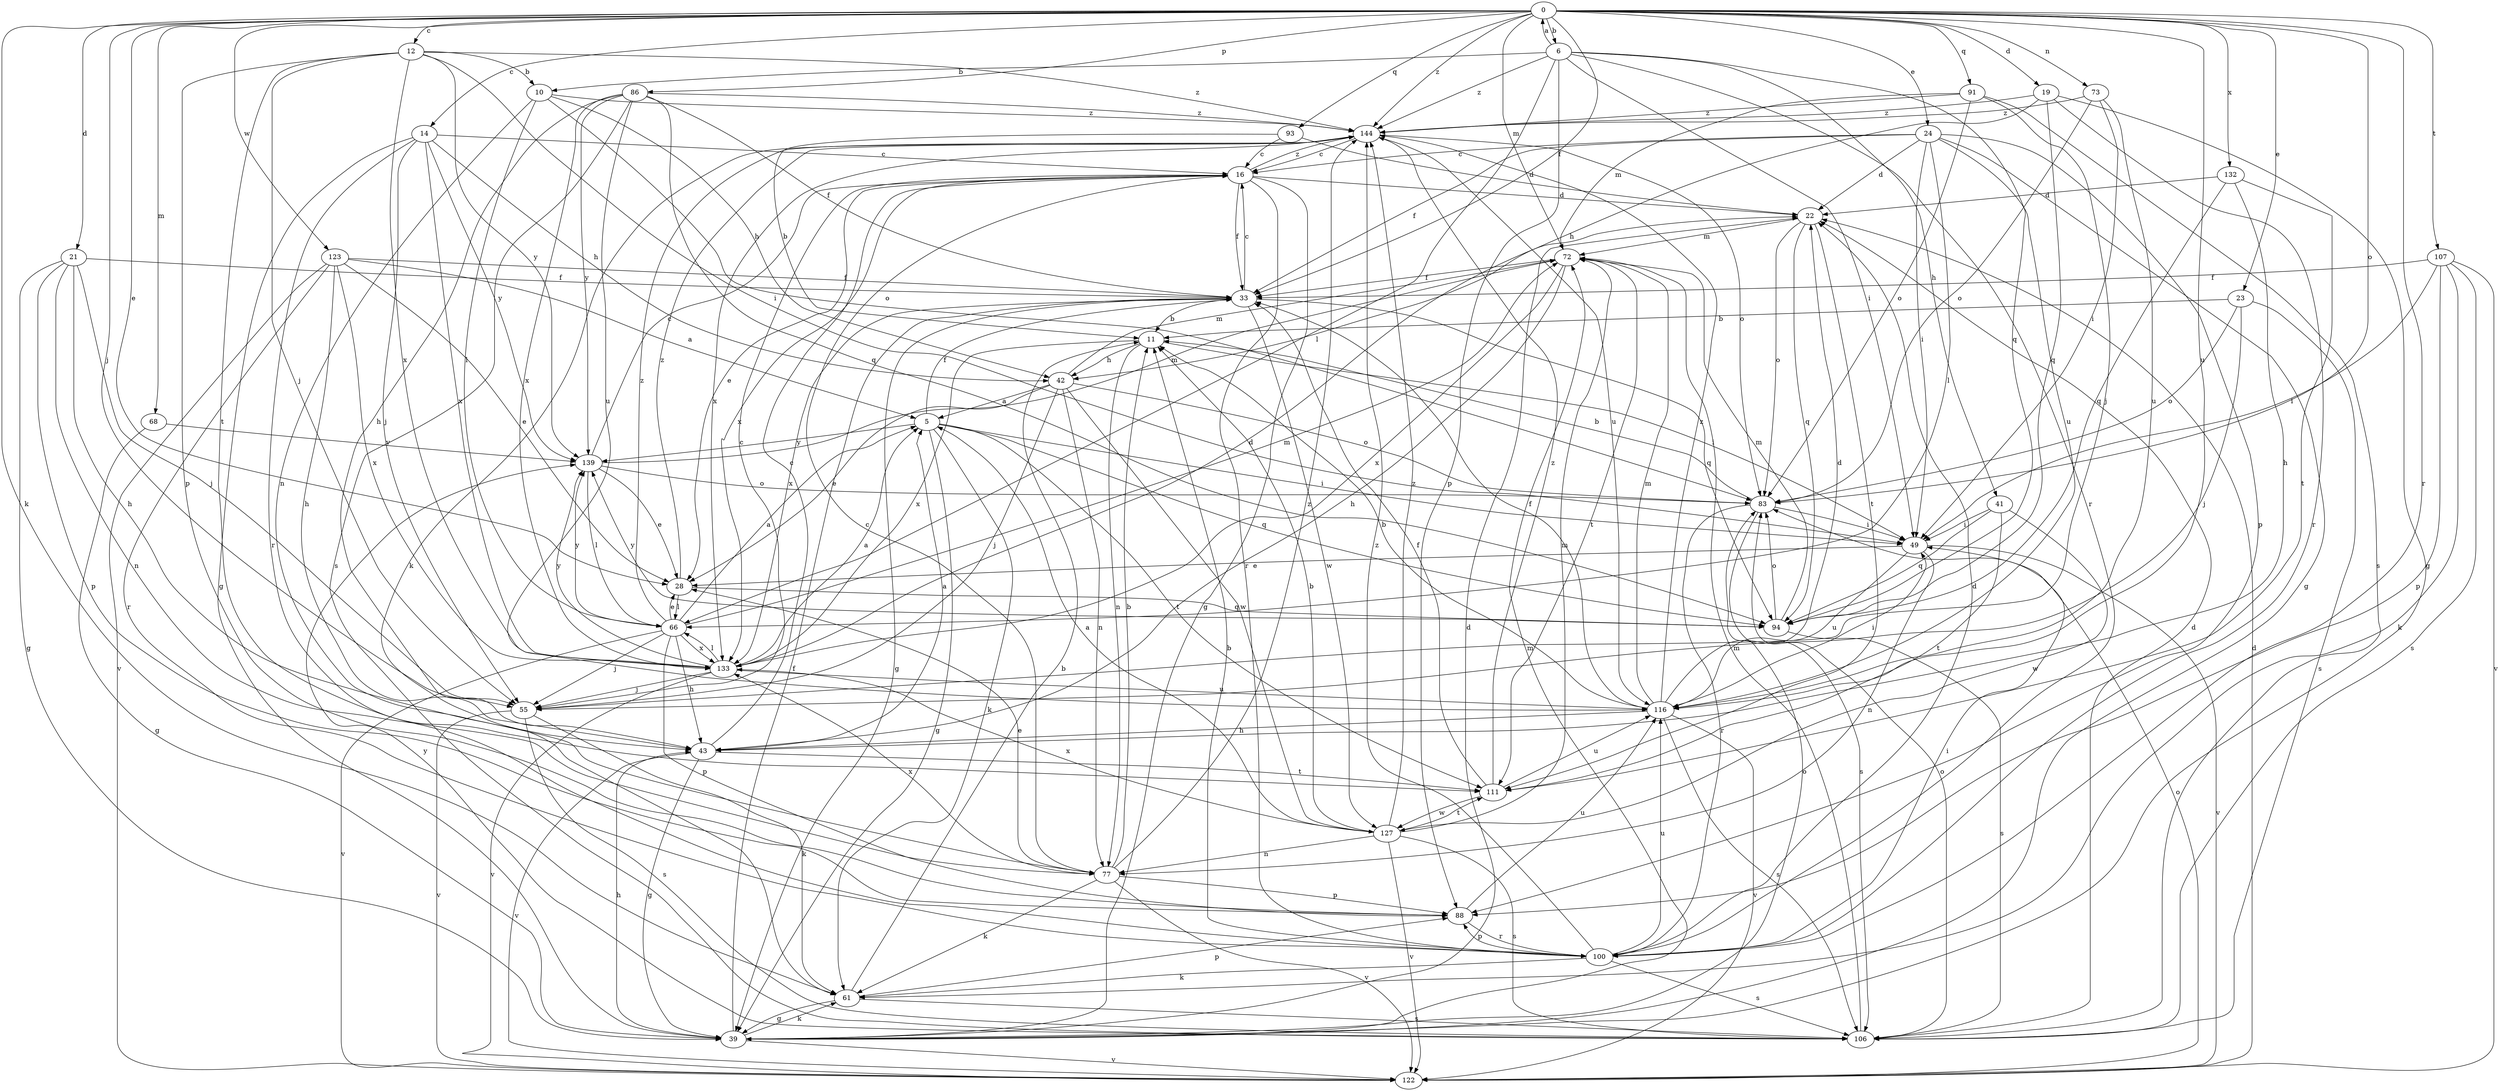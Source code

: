 strict digraph  {
0;
5;
6;
10;
11;
12;
14;
16;
19;
21;
22;
23;
24;
28;
33;
39;
41;
42;
43;
49;
55;
61;
66;
68;
72;
73;
77;
83;
86;
88;
91;
93;
94;
100;
106;
107;
111;
116;
122;
123;
127;
132;
133;
139;
144;
0 -> 6  [label=b];
0 -> 12  [label=c];
0 -> 14  [label=c];
0 -> 19  [label=d];
0 -> 21  [label=d];
0 -> 23  [label=e];
0 -> 24  [label=e];
0 -> 28  [label=e];
0 -> 33  [label=f];
0 -> 55  [label=j];
0 -> 61  [label=k];
0 -> 68  [label=m];
0 -> 72  [label=m];
0 -> 73  [label=n];
0 -> 83  [label=o];
0 -> 86  [label=p];
0 -> 91  [label=q];
0 -> 93  [label=q];
0 -> 100  [label=r];
0 -> 107  [label=t];
0 -> 116  [label=u];
0 -> 123  [label=w];
0 -> 132  [label=x];
0 -> 144  [label=z];
5 -> 33  [label=f];
5 -> 39  [label=g];
5 -> 49  [label=i];
5 -> 61  [label=k];
5 -> 94  [label=q];
5 -> 111  [label=t];
5 -> 139  [label=y];
6 -> 0  [label=a];
6 -> 10  [label=b];
6 -> 41  [label=h];
6 -> 49  [label=i];
6 -> 66  [label=l];
6 -> 88  [label=p];
6 -> 94  [label=q];
6 -> 100  [label=r];
6 -> 144  [label=z];
10 -> 42  [label=h];
10 -> 66  [label=l];
10 -> 77  [label=n];
10 -> 83  [label=o];
10 -> 144  [label=z];
11 -> 42  [label=h];
11 -> 49  [label=i];
11 -> 77  [label=n];
11 -> 133  [label=x];
12 -> 10  [label=b];
12 -> 49  [label=i];
12 -> 55  [label=j];
12 -> 88  [label=p];
12 -> 111  [label=t];
12 -> 133  [label=x];
12 -> 139  [label=y];
12 -> 144  [label=z];
14 -> 16  [label=c];
14 -> 39  [label=g];
14 -> 42  [label=h];
14 -> 55  [label=j];
14 -> 100  [label=r];
14 -> 133  [label=x];
14 -> 139  [label=y];
16 -> 22  [label=d];
16 -> 28  [label=e];
16 -> 33  [label=f];
16 -> 39  [label=g];
16 -> 100  [label=r];
16 -> 133  [label=x];
16 -> 144  [label=z];
19 -> 39  [label=g];
19 -> 42  [label=h];
19 -> 94  [label=q];
19 -> 100  [label=r];
19 -> 144  [label=z];
21 -> 33  [label=f];
21 -> 39  [label=g];
21 -> 43  [label=h];
21 -> 55  [label=j];
21 -> 77  [label=n];
21 -> 88  [label=p];
22 -> 72  [label=m];
22 -> 83  [label=o];
22 -> 94  [label=q];
22 -> 111  [label=t];
23 -> 11  [label=b];
23 -> 55  [label=j];
23 -> 83  [label=o];
23 -> 106  [label=s];
24 -> 16  [label=c];
24 -> 22  [label=d];
24 -> 33  [label=f];
24 -> 39  [label=g];
24 -> 49  [label=i];
24 -> 66  [label=l];
24 -> 88  [label=p];
24 -> 116  [label=u];
28 -> 66  [label=l];
28 -> 94  [label=q];
28 -> 144  [label=z];
33 -> 11  [label=b];
33 -> 16  [label=c];
33 -> 39  [label=g];
33 -> 94  [label=q];
33 -> 127  [label=w];
33 -> 133  [label=x];
39 -> 22  [label=d];
39 -> 33  [label=f];
39 -> 43  [label=h];
39 -> 61  [label=k];
39 -> 72  [label=m];
39 -> 83  [label=o];
39 -> 122  [label=v];
41 -> 49  [label=i];
41 -> 94  [label=q];
41 -> 111  [label=t];
41 -> 127  [label=w];
42 -> 5  [label=a];
42 -> 28  [label=e];
42 -> 55  [label=j];
42 -> 72  [label=m];
42 -> 77  [label=n];
42 -> 83  [label=o];
42 -> 127  [label=w];
43 -> 5  [label=a];
43 -> 16  [label=c];
43 -> 39  [label=g];
43 -> 111  [label=t];
43 -> 122  [label=v];
49 -> 28  [label=e];
49 -> 77  [label=n];
49 -> 116  [label=u];
49 -> 122  [label=v];
55 -> 16  [label=c];
55 -> 61  [label=k];
55 -> 106  [label=s];
55 -> 122  [label=v];
61 -> 11  [label=b];
61 -> 39  [label=g];
61 -> 88  [label=p];
61 -> 106  [label=s];
66 -> 5  [label=a];
66 -> 28  [label=e];
66 -> 43  [label=h];
66 -> 55  [label=j];
66 -> 72  [label=m];
66 -> 88  [label=p];
66 -> 122  [label=v];
66 -> 133  [label=x];
66 -> 139  [label=y];
66 -> 144  [label=z];
68 -> 39  [label=g];
68 -> 139  [label=y];
72 -> 33  [label=f];
72 -> 43  [label=h];
72 -> 111  [label=t];
72 -> 133  [label=x];
73 -> 49  [label=i];
73 -> 83  [label=o];
73 -> 116  [label=u];
73 -> 144  [label=z];
77 -> 11  [label=b];
77 -> 16  [label=c];
77 -> 28  [label=e];
77 -> 61  [label=k];
77 -> 88  [label=p];
77 -> 122  [label=v];
77 -> 133  [label=x];
77 -> 144  [label=z];
83 -> 11  [label=b];
83 -> 49  [label=i];
83 -> 100  [label=r];
83 -> 106  [label=s];
86 -> 33  [label=f];
86 -> 43  [label=h];
86 -> 94  [label=q];
86 -> 106  [label=s];
86 -> 116  [label=u];
86 -> 133  [label=x];
86 -> 139  [label=y];
86 -> 144  [label=z];
88 -> 100  [label=r];
88 -> 116  [label=u];
91 -> 55  [label=j];
91 -> 72  [label=m];
91 -> 83  [label=o];
91 -> 106  [label=s];
91 -> 144  [label=z];
93 -> 11  [label=b];
93 -> 16  [label=c];
93 -> 22  [label=d];
94 -> 72  [label=m];
94 -> 83  [label=o];
94 -> 106  [label=s];
94 -> 139  [label=y];
100 -> 11  [label=b];
100 -> 22  [label=d];
100 -> 49  [label=i];
100 -> 61  [label=k];
100 -> 88  [label=p];
100 -> 106  [label=s];
100 -> 116  [label=u];
100 -> 144  [label=z];
106 -> 22  [label=d];
106 -> 72  [label=m];
106 -> 83  [label=o];
106 -> 139  [label=y];
107 -> 33  [label=f];
107 -> 49  [label=i];
107 -> 61  [label=k];
107 -> 88  [label=p];
107 -> 106  [label=s];
107 -> 122  [label=v];
111 -> 33  [label=f];
111 -> 116  [label=u];
111 -> 127  [label=w];
111 -> 144  [label=z];
116 -> 11  [label=b];
116 -> 22  [label=d];
116 -> 33  [label=f];
116 -> 43  [label=h];
116 -> 49  [label=i];
116 -> 72  [label=m];
116 -> 106  [label=s];
116 -> 122  [label=v];
116 -> 144  [label=z];
122 -> 22  [label=d];
122 -> 83  [label=o];
123 -> 5  [label=a];
123 -> 28  [label=e];
123 -> 33  [label=f];
123 -> 43  [label=h];
123 -> 100  [label=r];
123 -> 122  [label=v];
123 -> 133  [label=x];
127 -> 5  [label=a];
127 -> 11  [label=b];
127 -> 72  [label=m];
127 -> 77  [label=n];
127 -> 106  [label=s];
127 -> 111  [label=t];
127 -> 122  [label=v];
127 -> 133  [label=x];
127 -> 144  [label=z];
132 -> 22  [label=d];
132 -> 43  [label=h];
132 -> 94  [label=q];
132 -> 111  [label=t];
133 -> 5  [label=a];
133 -> 22  [label=d];
133 -> 55  [label=j];
133 -> 66  [label=l];
133 -> 116  [label=u];
133 -> 122  [label=v];
133 -> 139  [label=y];
139 -> 16  [label=c];
139 -> 28  [label=e];
139 -> 66  [label=l];
139 -> 72  [label=m];
139 -> 83  [label=o];
144 -> 16  [label=c];
144 -> 61  [label=k];
144 -> 83  [label=o];
144 -> 116  [label=u];
144 -> 133  [label=x];
}
